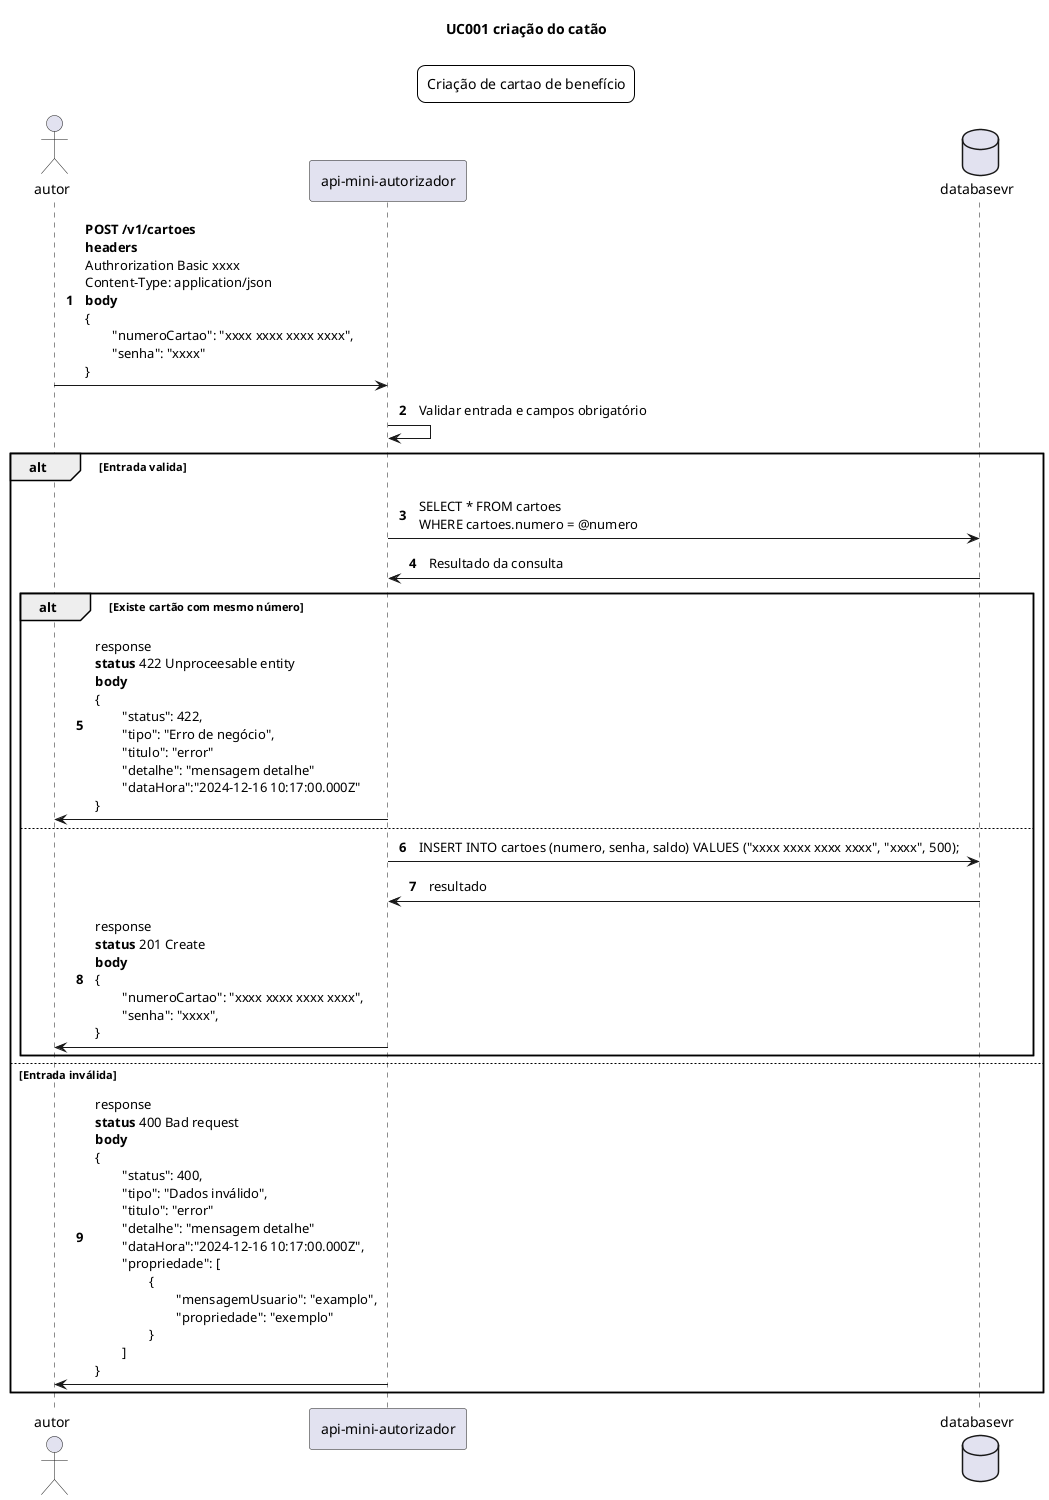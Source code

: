 @startuml criar cartão 
skinparam LegendBackgroundColor #white
skinparam padding 4
title UC001 criação do catão
legend top
    Criação de cartao de benefício
end legend

actor autor
participant "api-mini-autorizador" as apiMiniAutorizador
database "databasevr" as database

autonumber

autor -> apiMiniAutorizador: **POST /v1/cartoes**\n**headers**\nAuthrorization Basic xxxx\nContent-Type: application/json\n**body**\n{\n\t"numeroCartao": "xxxx xxxx xxxx xxxx",\n\t"senha": "xxxx"\n}

apiMiniAutorizador -> apiMiniAutorizador: Validar entrada e campos obrigatório

alt Entrada valida
    apiMiniAutorizador -> database: SELECT * FROM cartoes\nWHERE cartoes.numero = @numero
    database -> apiMiniAutorizador: Resultado da consulta

    alt Existe cartão com mesmo número
        apiMiniAutorizador -> autor: response\n**status** 422 Unproceesable entity\n**body**\n{\n\t"status": 422,\n\t"tipo": "Erro de negócio",\n\t"titulo": "error"\n\t"detalhe": "mensagem detalhe"\n\t"dataHora":"2024-12-16 10:17:00.000Z"\n}
    else
       apiMiniAutorizador -> database: INSERT INTO cartoes (numero, senha, saldo) VALUES ("xxxx xxxx xxxx xxxx", "xxxx", 500); 
       database -> apiMiniAutorizador: resultado
       apiMiniAutorizador -> autor: response\n**status** 201 Create\n**body**\n{\n\t"numeroCartao": "xxxx xxxx xxxx xxxx",\n\t"senha": "xxxx",\n}       
    end

else Entrada inválida
    apiMiniAutorizador -> autor: response\n**status** 400 Bad request\n**body**\n{\n\t"status": 400,\n\t"tipo": "Dados inválido",\n\t"titulo": "error"\n\t"detalhe": "mensagem detalhe"\n\t"dataHora":"2024-12-16 10:17:00.000Z",\n\t"propriedade": [\n\t\t{\n\t\t\t"mensagemUsuario": "examplo",\n\t\t\t"propriedade": "exemplo"\n\t\t}\n\t]\n}
end

@enduml